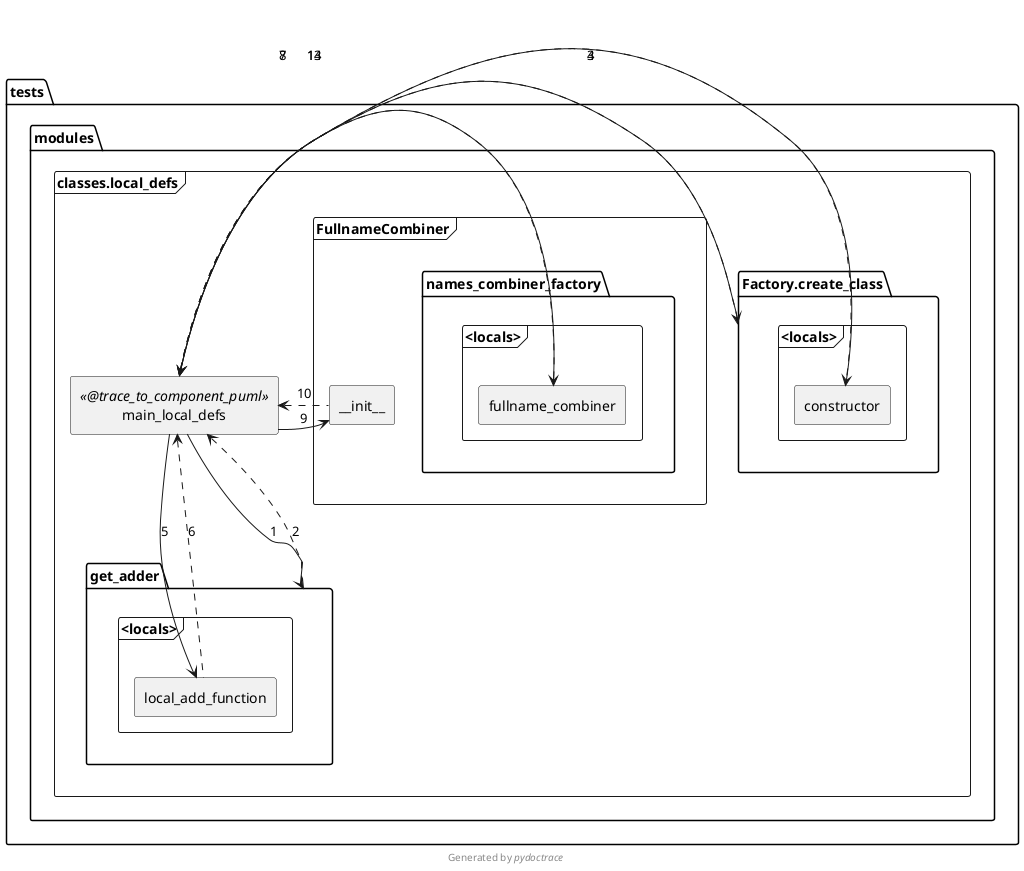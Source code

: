 @startuml tests.modules.classes.local_defs.main_local_defs-component
skinparam BoxPadding 10
skinparam componentStyle rectangle
set separator .
!pragma useIntermediatePackages false

package tests.modules.classes {
  frame local_defs {
    [tests.modules.classes.local_defs.main_local_defs] as "main_local_defs" << @trace_to_component_puml >>
    [tests.modules.classes.local_defs.get_adder] as "get_adder"
    frame Factory {
      [tests.modules.classes.local_defs.Factory.create_class] as "create_class"
      package create_class {
        frame <locals> {
          [tests.modules.classes.local_defs.Factory.create_class.<locals>.constructor] as "constructor"
        }
      }
    }
    package get_adder {
      frame <locals> {
        [tests.modules.classes.local_defs.get_adder.<locals>.local_add_function] as "local_add_function"
      }
    }
    frame FullnameCombiner {
      [tests.modules.classes.local_defs.FullnameCombiner.~__init~__] as "~__init~__"
      [tests.modules.classes.local_defs.FullnameCombiner.names_combiner_factory] as "names_combiner_factory"
      package names_combiner_factory {
        frame <locals> {
          [tests.modules.classes.local_defs.FullnameCombiner.names_combiner_factory.<locals>.fullname_combiner] as "fullname_combiner"
        }
      }
    }
  }
}
[tests.modules.classes.local_defs.main_local_defs] --> [tests.modules.classes.local_defs.get_adder] : 1
[tests.modules.classes.local_defs.main_local_defs] <.. [tests.modules.classes.local_defs.get_adder] : 2
[tests.modules.classes.local_defs.main_local_defs] -> [tests.modules.classes.local_defs.Factory.create_class] : 3
[tests.modules.classes.local_defs.main_local_defs] <. [tests.modules.classes.local_defs.Factory.create_class] : 4
[tests.modules.classes.local_defs.main_local_defs] -> [tests.modules.classes.local_defs.get_adder.<locals>.local_add_function] : 5
[tests.modules.classes.local_defs.main_local_defs] <. [tests.modules.classes.local_defs.get_adder.<locals>.local_add_function] : 6
[tests.modules.classes.local_defs.main_local_defs] -> [tests.modules.classes.local_defs.Factory.create_class.<locals>.constructor] : 7
[tests.modules.classes.local_defs.main_local_defs] <. [tests.modules.classes.local_defs.Factory.create_class.<locals>.constructor] : 8
[tests.modules.classes.local_defs.main_local_defs] -> [tests.modules.classes.local_defs.FullnameCombiner.~__init~__] : 9
[tests.modules.classes.local_defs.main_local_defs] <. [tests.modules.classes.local_defs.FullnameCombiner.~__init~__] : 10
[tests.modules.classes.local_defs.main_local_defs] -> [tests.modules.classes.local_defs.FullnameCombiner.names_combiner_factory] : 11
[tests.modules.classes.local_defs.main_local_defs] <. [tests.modules.classes.local_defs.FullnameCombiner.names_combiner_factory] : 12
[tests.modules.classes.local_defs.main_local_defs] -> [tests.modules.classes.local_defs.FullnameCombiner.names_combiner_factory.<locals>.fullname_combiner] : 13
[tests.modules.classes.local_defs.main_local_defs] <. [tests.modules.classes.local_defs.FullnameCombiner.names_combiner_factory.<locals>.fullname_combiner] : 14

footer Generated by //pydoctrace//
@enduml
